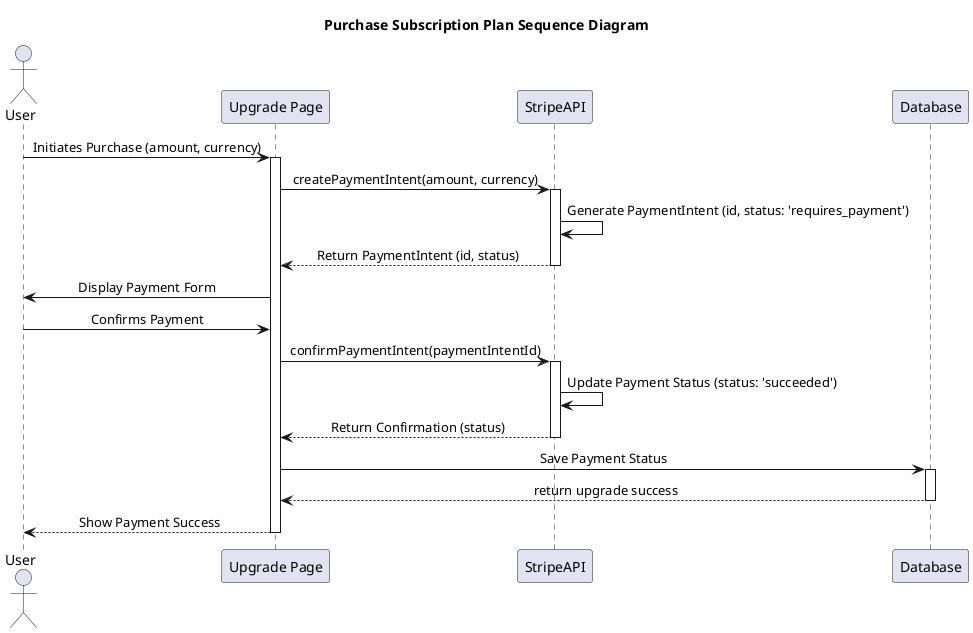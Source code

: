 @startuml PurchaseSubscriptionPlanSequenceDiagram
skinparam SequenceMessageAlignment center
title Purchase Subscription Plan Sequence Diagram 

actor User as U
participant "Upgrade Page" as FE
participant "StripeAPI" as API
participant "Database" as DB

U -> FE: Initiates Purchase (amount, currency)
activate FE
FE -> API: createPaymentIntent(amount, currency)
activate API
API -> API: Generate PaymentIntent (id, status: 'requires_payment')
API --> FE: Return PaymentIntent (id, status)
deactivate API

FE -> U: Display Payment Form
U -> FE: Confirms Payment
FE -> API: confirmPaymentIntent(paymentIntentId)
activate API
API -> API: Update Payment Status (status: 'succeeded')
API --> FE: Return Confirmation (status)
deactivate API

FE -> DB: Save Payment Status
activate DB
DB --> FE : return upgrade success
deactivate DB

FE --> U: Show Payment Success
deactivate FE
@enduml
